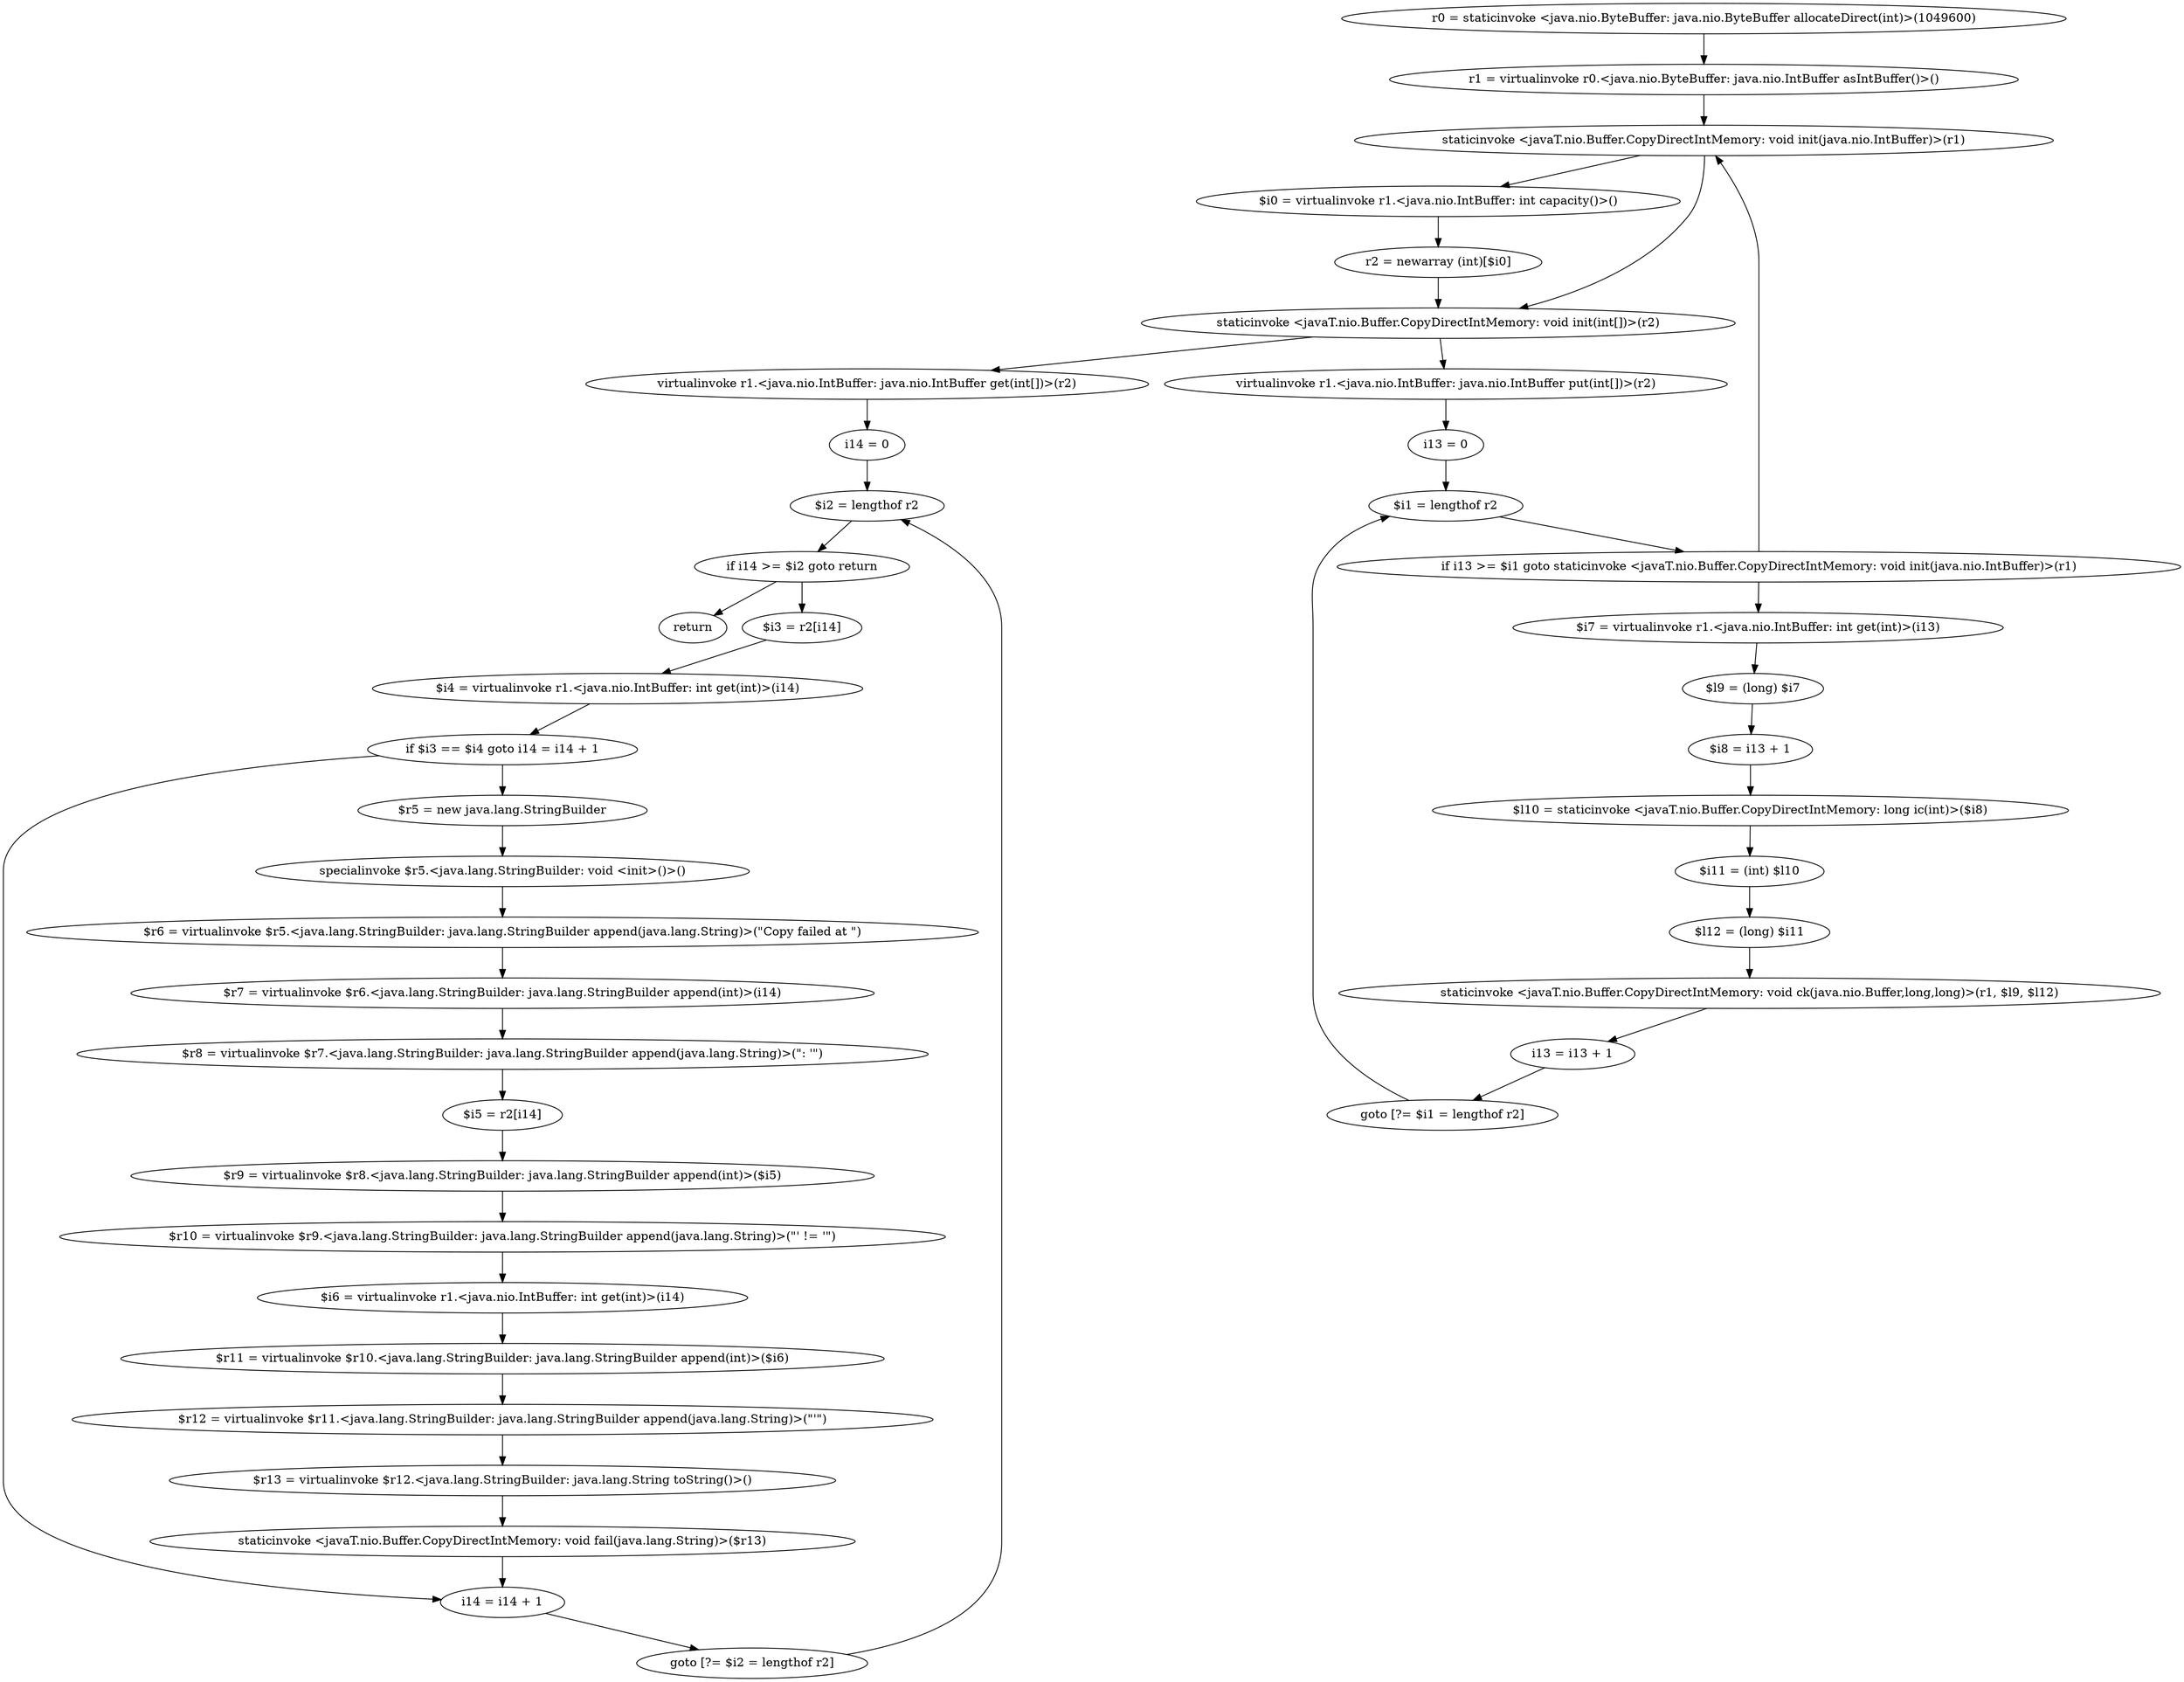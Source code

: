 digraph "unitGraph" {
    "r0 = staticinvoke <java.nio.ByteBuffer: java.nio.ByteBuffer allocateDirect(int)>(1049600)"
    "r1 = virtualinvoke r0.<java.nio.ByteBuffer: java.nio.IntBuffer asIntBuffer()>()"
    "staticinvoke <javaT.nio.Buffer.CopyDirectIntMemory: void init(java.nio.IntBuffer)>(r1)"
    "$i0 = virtualinvoke r1.<java.nio.IntBuffer: int capacity()>()"
    "r2 = newarray (int)[$i0]"
    "staticinvoke <javaT.nio.Buffer.CopyDirectIntMemory: void init(int[])>(r2)"
    "virtualinvoke r1.<java.nio.IntBuffer: java.nio.IntBuffer put(int[])>(r2)"
    "i13 = 0"
    "$i1 = lengthof r2"
    "if i13 >= $i1 goto staticinvoke <javaT.nio.Buffer.CopyDirectIntMemory: void init(java.nio.IntBuffer)>(r1)"
    "$i7 = virtualinvoke r1.<java.nio.IntBuffer: int get(int)>(i13)"
    "$l9 = (long) $i7"
    "$i8 = i13 + 1"
    "$l10 = staticinvoke <javaT.nio.Buffer.CopyDirectIntMemory: long ic(int)>($i8)"
    "$i11 = (int) $l10"
    "$l12 = (long) $i11"
    "staticinvoke <javaT.nio.Buffer.CopyDirectIntMemory: void ck(java.nio.Buffer,long,long)>(r1, $l9, $l12)"
    "i13 = i13 + 1"
    "goto [?= $i1 = lengthof r2]"
    "virtualinvoke r1.<java.nio.IntBuffer: java.nio.IntBuffer get(int[])>(r2)"
    "i14 = 0"
    "$i2 = lengthof r2"
    "if i14 >= $i2 goto return"
    "$i3 = r2[i14]"
    "$i4 = virtualinvoke r1.<java.nio.IntBuffer: int get(int)>(i14)"
    "if $i3 == $i4 goto i14 = i14 + 1"
    "$r5 = new java.lang.StringBuilder"
    "specialinvoke $r5.<java.lang.StringBuilder: void <init>()>()"
    "$r6 = virtualinvoke $r5.<java.lang.StringBuilder: java.lang.StringBuilder append(java.lang.String)>(\"Copy failed at \")"
    "$r7 = virtualinvoke $r6.<java.lang.StringBuilder: java.lang.StringBuilder append(int)>(i14)"
    "$r8 = virtualinvoke $r7.<java.lang.StringBuilder: java.lang.StringBuilder append(java.lang.String)>(\": \'\")"
    "$i5 = r2[i14]"
    "$r9 = virtualinvoke $r8.<java.lang.StringBuilder: java.lang.StringBuilder append(int)>($i5)"
    "$r10 = virtualinvoke $r9.<java.lang.StringBuilder: java.lang.StringBuilder append(java.lang.String)>(\"\' != \'\")"
    "$i6 = virtualinvoke r1.<java.nio.IntBuffer: int get(int)>(i14)"
    "$r11 = virtualinvoke $r10.<java.lang.StringBuilder: java.lang.StringBuilder append(int)>($i6)"
    "$r12 = virtualinvoke $r11.<java.lang.StringBuilder: java.lang.StringBuilder append(java.lang.String)>(\"\'\")"
    "$r13 = virtualinvoke $r12.<java.lang.StringBuilder: java.lang.String toString()>()"
    "staticinvoke <javaT.nio.Buffer.CopyDirectIntMemory: void fail(java.lang.String)>($r13)"
    "i14 = i14 + 1"
    "goto [?= $i2 = lengthof r2]"
    "return"
    "r0 = staticinvoke <java.nio.ByteBuffer: java.nio.ByteBuffer allocateDirect(int)>(1049600)"->"r1 = virtualinvoke r0.<java.nio.ByteBuffer: java.nio.IntBuffer asIntBuffer()>()";
    "r1 = virtualinvoke r0.<java.nio.ByteBuffer: java.nio.IntBuffer asIntBuffer()>()"->"staticinvoke <javaT.nio.Buffer.CopyDirectIntMemory: void init(java.nio.IntBuffer)>(r1)";
    "staticinvoke <javaT.nio.Buffer.CopyDirectIntMemory: void init(java.nio.IntBuffer)>(r1)"->"$i0 = virtualinvoke r1.<java.nio.IntBuffer: int capacity()>()";
    "$i0 = virtualinvoke r1.<java.nio.IntBuffer: int capacity()>()"->"r2 = newarray (int)[$i0]";
    "r2 = newarray (int)[$i0]"->"staticinvoke <javaT.nio.Buffer.CopyDirectIntMemory: void init(int[])>(r2)";
    "staticinvoke <javaT.nio.Buffer.CopyDirectIntMemory: void init(int[])>(r2)"->"virtualinvoke r1.<java.nio.IntBuffer: java.nio.IntBuffer put(int[])>(r2)";
    "virtualinvoke r1.<java.nio.IntBuffer: java.nio.IntBuffer put(int[])>(r2)"->"i13 = 0";
    "i13 = 0"->"$i1 = lengthof r2";
    "$i1 = lengthof r2"->"if i13 >= $i1 goto staticinvoke <javaT.nio.Buffer.CopyDirectIntMemory: void init(java.nio.IntBuffer)>(r1)";
    "if i13 >= $i1 goto staticinvoke <javaT.nio.Buffer.CopyDirectIntMemory: void init(java.nio.IntBuffer)>(r1)"->"$i7 = virtualinvoke r1.<java.nio.IntBuffer: int get(int)>(i13)";
    "if i13 >= $i1 goto staticinvoke <javaT.nio.Buffer.CopyDirectIntMemory: void init(java.nio.IntBuffer)>(r1)"->"staticinvoke <javaT.nio.Buffer.CopyDirectIntMemory: void init(java.nio.IntBuffer)>(r1)";
    "$i7 = virtualinvoke r1.<java.nio.IntBuffer: int get(int)>(i13)"->"$l9 = (long) $i7";
    "$l9 = (long) $i7"->"$i8 = i13 + 1";
    "$i8 = i13 + 1"->"$l10 = staticinvoke <javaT.nio.Buffer.CopyDirectIntMemory: long ic(int)>($i8)";
    "$l10 = staticinvoke <javaT.nio.Buffer.CopyDirectIntMemory: long ic(int)>($i8)"->"$i11 = (int) $l10";
    "$i11 = (int) $l10"->"$l12 = (long) $i11";
    "$l12 = (long) $i11"->"staticinvoke <javaT.nio.Buffer.CopyDirectIntMemory: void ck(java.nio.Buffer,long,long)>(r1, $l9, $l12)";
    "staticinvoke <javaT.nio.Buffer.CopyDirectIntMemory: void ck(java.nio.Buffer,long,long)>(r1, $l9, $l12)"->"i13 = i13 + 1";
    "i13 = i13 + 1"->"goto [?= $i1 = lengthof r2]";
    "goto [?= $i1 = lengthof r2]"->"$i1 = lengthof r2";
    "staticinvoke <javaT.nio.Buffer.CopyDirectIntMemory: void init(java.nio.IntBuffer)>(r1)"->"staticinvoke <javaT.nio.Buffer.CopyDirectIntMemory: void init(int[])>(r2)";
    "staticinvoke <javaT.nio.Buffer.CopyDirectIntMemory: void init(int[])>(r2)"->"virtualinvoke r1.<java.nio.IntBuffer: java.nio.IntBuffer get(int[])>(r2)";
    "virtualinvoke r1.<java.nio.IntBuffer: java.nio.IntBuffer get(int[])>(r2)"->"i14 = 0";
    "i14 = 0"->"$i2 = lengthof r2";
    "$i2 = lengthof r2"->"if i14 >= $i2 goto return";
    "if i14 >= $i2 goto return"->"$i3 = r2[i14]";
    "if i14 >= $i2 goto return"->"return";
    "$i3 = r2[i14]"->"$i4 = virtualinvoke r1.<java.nio.IntBuffer: int get(int)>(i14)";
    "$i4 = virtualinvoke r1.<java.nio.IntBuffer: int get(int)>(i14)"->"if $i3 == $i4 goto i14 = i14 + 1";
    "if $i3 == $i4 goto i14 = i14 + 1"->"$r5 = new java.lang.StringBuilder";
    "if $i3 == $i4 goto i14 = i14 + 1"->"i14 = i14 + 1";
    "$r5 = new java.lang.StringBuilder"->"specialinvoke $r5.<java.lang.StringBuilder: void <init>()>()";
    "specialinvoke $r5.<java.lang.StringBuilder: void <init>()>()"->"$r6 = virtualinvoke $r5.<java.lang.StringBuilder: java.lang.StringBuilder append(java.lang.String)>(\"Copy failed at \")";
    "$r6 = virtualinvoke $r5.<java.lang.StringBuilder: java.lang.StringBuilder append(java.lang.String)>(\"Copy failed at \")"->"$r7 = virtualinvoke $r6.<java.lang.StringBuilder: java.lang.StringBuilder append(int)>(i14)";
    "$r7 = virtualinvoke $r6.<java.lang.StringBuilder: java.lang.StringBuilder append(int)>(i14)"->"$r8 = virtualinvoke $r7.<java.lang.StringBuilder: java.lang.StringBuilder append(java.lang.String)>(\": \'\")";
    "$r8 = virtualinvoke $r7.<java.lang.StringBuilder: java.lang.StringBuilder append(java.lang.String)>(\": \'\")"->"$i5 = r2[i14]";
    "$i5 = r2[i14]"->"$r9 = virtualinvoke $r8.<java.lang.StringBuilder: java.lang.StringBuilder append(int)>($i5)";
    "$r9 = virtualinvoke $r8.<java.lang.StringBuilder: java.lang.StringBuilder append(int)>($i5)"->"$r10 = virtualinvoke $r9.<java.lang.StringBuilder: java.lang.StringBuilder append(java.lang.String)>(\"\' != \'\")";
    "$r10 = virtualinvoke $r9.<java.lang.StringBuilder: java.lang.StringBuilder append(java.lang.String)>(\"\' != \'\")"->"$i6 = virtualinvoke r1.<java.nio.IntBuffer: int get(int)>(i14)";
    "$i6 = virtualinvoke r1.<java.nio.IntBuffer: int get(int)>(i14)"->"$r11 = virtualinvoke $r10.<java.lang.StringBuilder: java.lang.StringBuilder append(int)>($i6)";
    "$r11 = virtualinvoke $r10.<java.lang.StringBuilder: java.lang.StringBuilder append(int)>($i6)"->"$r12 = virtualinvoke $r11.<java.lang.StringBuilder: java.lang.StringBuilder append(java.lang.String)>(\"\'\")";
    "$r12 = virtualinvoke $r11.<java.lang.StringBuilder: java.lang.StringBuilder append(java.lang.String)>(\"\'\")"->"$r13 = virtualinvoke $r12.<java.lang.StringBuilder: java.lang.String toString()>()";
    "$r13 = virtualinvoke $r12.<java.lang.StringBuilder: java.lang.String toString()>()"->"staticinvoke <javaT.nio.Buffer.CopyDirectIntMemory: void fail(java.lang.String)>($r13)";
    "staticinvoke <javaT.nio.Buffer.CopyDirectIntMemory: void fail(java.lang.String)>($r13)"->"i14 = i14 + 1";
    "i14 = i14 + 1"->"goto [?= $i2 = lengthof r2]";
    "goto [?= $i2 = lengthof r2]"->"$i2 = lengthof r2";
}
